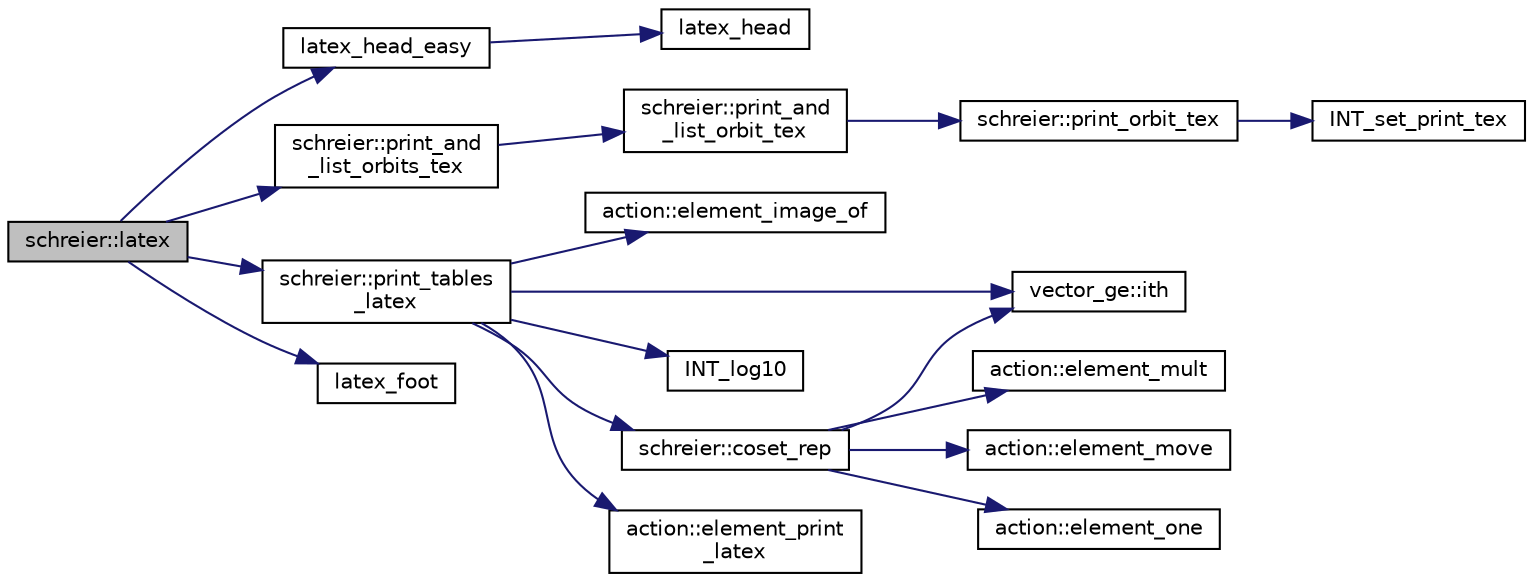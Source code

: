 digraph "schreier::latex"
{
  edge [fontname="Helvetica",fontsize="10",labelfontname="Helvetica",labelfontsize="10"];
  node [fontname="Helvetica",fontsize="10",shape=record];
  rankdir="LR";
  Node2850 [label="schreier::latex",height=0.2,width=0.4,color="black", fillcolor="grey75", style="filled", fontcolor="black"];
  Node2850 -> Node2851 [color="midnightblue",fontsize="10",style="solid",fontname="Helvetica"];
  Node2851 [label="latex_head_easy",height=0.2,width=0.4,color="black", fillcolor="white", style="filled",URL="$d5/db4/io__and__os_8h.html#af113b244ad72251e782a33c429b6fd12"];
  Node2851 -> Node2852 [color="midnightblue",fontsize="10",style="solid",fontname="Helvetica"];
  Node2852 [label="latex_head",height=0.2,width=0.4,color="black", fillcolor="white", style="filled",URL="$d4/d74/util_8_c.html#ae873c602bd361c5218db5cecf1d348cd"];
  Node2850 -> Node2853 [color="midnightblue",fontsize="10",style="solid",fontname="Helvetica"];
  Node2853 [label="schreier::print_and\l_list_orbits_tex",height=0.2,width=0.4,color="black", fillcolor="white", style="filled",URL="$d3/dd6/classschreier.html#a7f8765a19e7c786b37d252fcd2c37a35"];
  Node2853 -> Node2854 [color="midnightblue",fontsize="10",style="solid",fontname="Helvetica"];
  Node2854 [label="schreier::print_and\l_list_orbit_tex",height=0.2,width=0.4,color="black", fillcolor="white", style="filled",URL="$d3/dd6/classschreier.html#a6b87dc5584850a7397821f144c1598d6"];
  Node2854 -> Node2855 [color="midnightblue",fontsize="10",style="solid",fontname="Helvetica"];
  Node2855 [label="schreier::print_orbit_tex",height=0.2,width=0.4,color="black", fillcolor="white", style="filled",URL="$d3/dd6/classschreier.html#a9a93cee225ebf0f971afb10255422158"];
  Node2855 -> Node2856 [color="midnightblue",fontsize="10",style="solid",fontname="Helvetica"];
  Node2856 [label="INT_set_print_tex",height=0.2,width=0.4,color="black", fillcolor="white", style="filled",URL="$d5/db4/io__and__os_8h.html#adad0666de5d38c0caa4769f9f4756c0b"];
  Node2850 -> Node2857 [color="midnightblue",fontsize="10",style="solid",fontname="Helvetica"];
  Node2857 [label="schreier::print_tables\l_latex",height=0.2,width=0.4,color="black", fillcolor="white", style="filled",URL="$d3/dd6/classschreier.html#ae93a81953cef362ac7cec6f33b39eb6a"];
  Node2857 -> Node2858 [color="midnightblue",fontsize="10",style="solid",fontname="Helvetica"];
  Node2858 [label="action::element_image_of",height=0.2,width=0.4,color="black", fillcolor="white", style="filled",URL="$d2/d86/classaction.html#ae09559d4537a048fc860f8a74a31393d"];
  Node2857 -> Node2859 [color="midnightblue",fontsize="10",style="solid",fontname="Helvetica"];
  Node2859 [label="vector_ge::ith",height=0.2,width=0.4,color="black", fillcolor="white", style="filled",URL="$d4/d6e/classvector__ge.html#a1ff002e8b746a9beb119d57dcd4a15ff"];
  Node2857 -> Node2860 [color="midnightblue",fontsize="10",style="solid",fontname="Helvetica"];
  Node2860 [label="INT_log10",height=0.2,width=0.4,color="black", fillcolor="white", style="filled",URL="$de/dc5/algebra__and__number__theory_8h.html#a98bc0a6c562370a355165d2538dac250"];
  Node2857 -> Node2861 [color="midnightblue",fontsize="10",style="solid",fontname="Helvetica"];
  Node2861 [label="schreier::coset_rep",height=0.2,width=0.4,color="black", fillcolor="white", style="filled",URL="$d3/dd6/classschreier.html#a7889b8702372092df4fd05150ee8fdda"];
  Node2861 -> Node2859 [color="midnightblue",fontsize="10",style="solid",fontname="Helvetica"];
  Node2861 -> Node2862 [color="midnightblue",fontsize="10",style="solid",fontname="Helvetica"];
  Node2862 [label="action::element_mult",height=0.2,width=0.4,color="black", fillcolor="white", style="filled",URL="$d2/d86/classaction.html#ae9e36b2cae1f0f7bd7144097fa9a34b3"];
  Node2861 -> Node2863 [color="midnightblue",fontsize="10",style="solid",fontname="Helvetica"];
  Node2863 [label="action::element_move",height=0.2,width=0.4,color="black", fillcolor="white", style="filled",URL="$d2/d86/classaction.html#a550947491bbb534d3d7951f50198a874"];
  Node2861 -> Node2864 [color="midnightblue",fontsize="10",style="solid",fontname="Helvetica"];
  Node2864 [label="action::element_one",height=0.2,width=0.4,color="black", fillcolor="white", style="filled",URL="$d2/d86/classaction.html#a780a105daf04d6d1fe7e2f63b3c88e3b"];
  Node2857 -> Node2865 [color="midnightblue",fontsize="10",style="solid",fontname="Helvetica"];
  Node2865 [label="action::element_print\l_latex",height=0.2,width=0.4,color="black", fillcolor="white", style="filled",URL="$d2/d86/classaction.html#a45872d8a9043eb99b8bfa4955b89f70a"];
  Node2850 -> Node2866 [color="midnightblue",fontsize="10",style="solid",fontname="Helvetica"];
  Node2866 [label="latex_foot",height=0.2,width=0.4,color="black", fillcolor="white", style="filled",URL="$d5/db4/io__and__os_8h.html#a409d1f292c1fefb519b8a4894f022714"];
}
